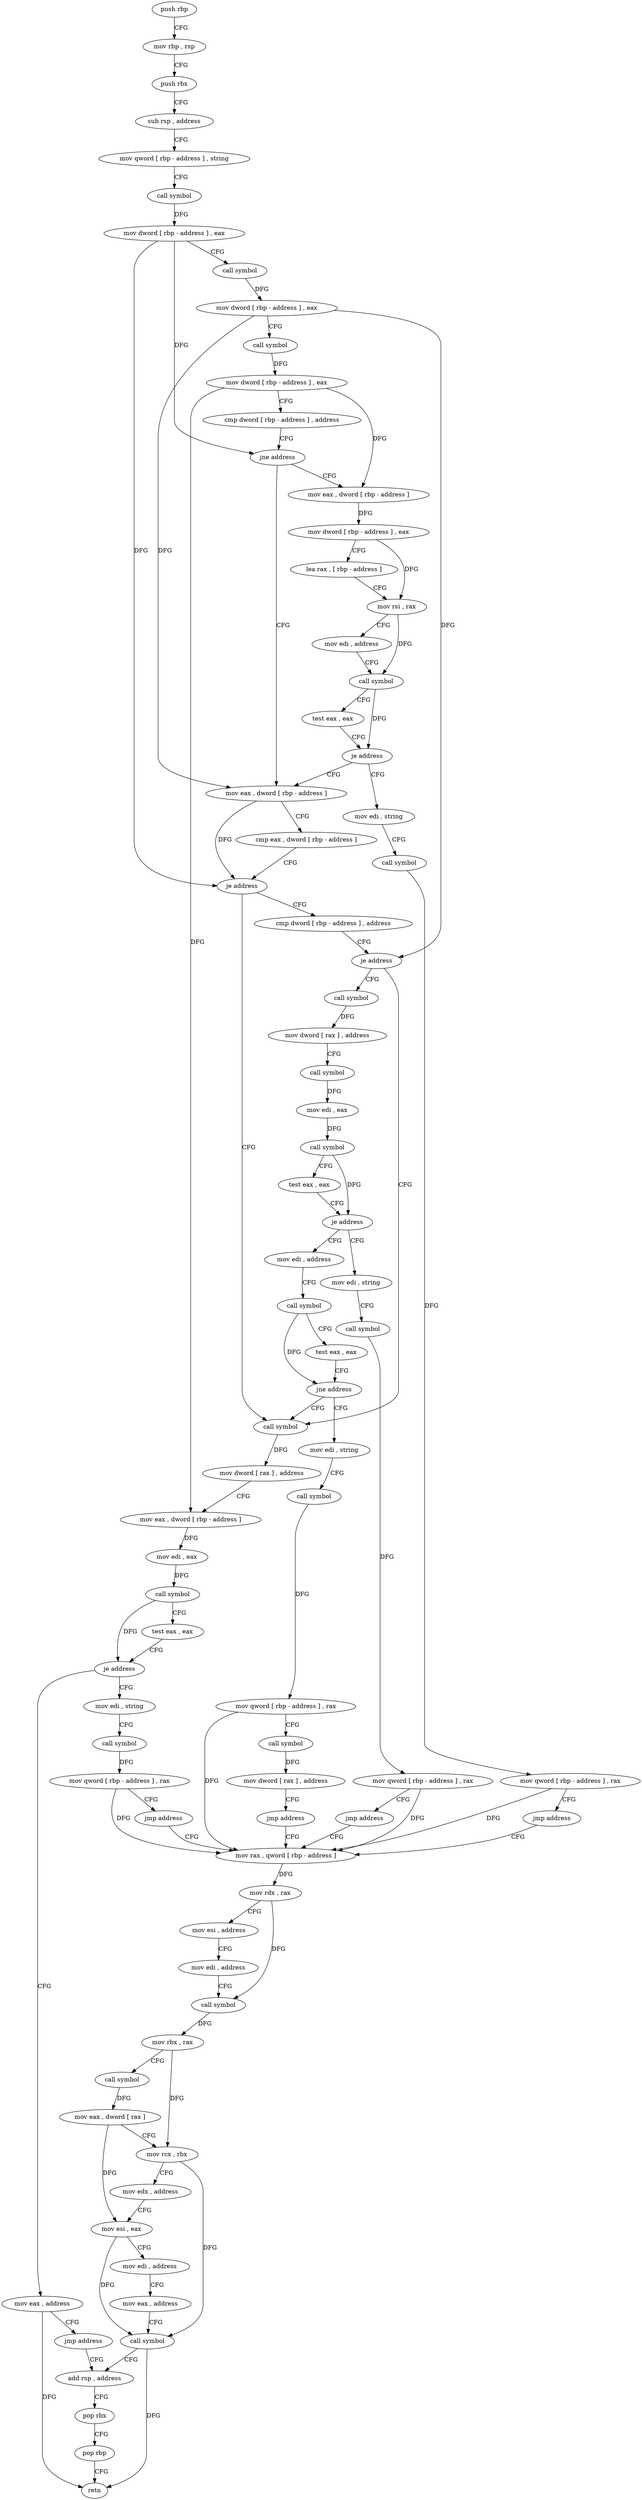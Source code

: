 digraph "func" {
"4212618" [label = "push rbp" ]
"4212619" [label = "mov rbp , rsp" ]
"4212622" [label = "push rbx" ]
"4212623" [label = "sub rsp , address" ]
"4212627" [label = "mov qword [ rbp - address ] , string" ]
"4212635" [label = "call symbol" ]
"4212640" [label = "mov dword [ rbp - address ] , eax" ]
"4212643" [label = "call symbol" ]
"4212648" [label = "mov dword [ rbp - address ] , eax" ]
"4212651" [label = "call symbol" ]
"4212656" [label = "mov dword [ rbp - address ] , eax" ]
"4212659" [label = "cmp dword [ rbp - address ] , address" ]
"4212663" [label = "jne address" ]
"4212711" [label = "mov eax , dword [ rbp - address ]" ]
"4212665" [label = "mov eax , dword [ rbp - address ]" ]
"4212714" [label = "cmp eax , dword [ rbp - address ]" ]
"4212717" [label = "je address" ]
"4212809" [label = "call symbol" ]
"4212719" [label = "cmp dword [ rbp - address ] , address" ]
"4212668" [label = "mov dword [ rbp - address ] , eax" ]
"4212671" [label = "lea rax , [ rbp - address ]" ]
"4212675" [label = "mov rsi , rax" ]
"4212678" [label = "mov edi , address" ]
"4212683" [label = "call symbol" ]
"4212688" [label = "test eax , eax" ]
"4212690" [label = "je address" ]
"4212692" [label = "mov edi , string" ]
"4212814" [label = "mov dword [ rax ] , address" ]
"4212820" [label = "mov eax , dword [ rbp - address ]" ]
"4212823" [label = "mov edi , eax" ]
"4212825" [label = "call symbol" ]
"4212830" [label = "test eax , eax" ]
"4212832" [label = "je address" ]
"4212850" [label = "mov eax , address" ]
"4212834" [label = "mov edi , string" ]
"4212723" [label = "je address" ]
"4212725" [label = "call symbol" ]
"4212697" [label = "call symbol" ]
"4212702" [label = "mov qword [ rbp - address ] , rax" ]
"4212706" [label = "jmp address" ]
"4212857" [label = "mov rax , qword [ rbp - address ]" ]
"4212855" [label = "jmp address" ]
"4212914" [label = "add rsp , address" ]
"4212839" [label = "call symbol" ]
"4212844" [label = "mov qword [ rbp - address ] , rax" ]
"4212848" [label = "jmp address" ]
"4212730" [label = "mov dword [ rax ] , address" ]
"4212736" [label = "call symbol" ]
"4212741" [label = "mov edi , eax" ]
"4212743" [label = "call symbol" ]
"4212748" [label = "test eax , eax" ]
"4212750" [label = "je address" ]
"4212768" [label = "mov edi , address" ]
"4212752" [label = "mov edi , string" ]
"4212861" [label = "mov rdx , rax" ]
"4212864" [label = "mov esi , address" ]
"4212869" [label = "mov edi , address" ]
"4212874" [label = "call symbol" ]
"4212879" [label = "mov rbx , rax" ]
"4212882" [label = "call symbol" ]
"4212887" [label = "mov eax , dword [ rax ]" ]
"4212889" [label = "mov rcx , rbx" ]
"4212892" [label = "mov edx , address" ]
"4212897" [label = "mov esi , eax" ]
"4212899" [label = "mov edi , address" ]
"4212904" [label = "mov eax , address" ]
"4212909" [label = "call symbol" ]
"4212918" [label = "pop rbx" ]
"4212919" [label = "pop rbp" ]
"4212920" [label = "retn" ]
"4212773" [label = "call symbol" ]
"4212778" [label = "test eax , eax" ]
"4212780" [label = "jne address" ]
"4212782" [label = "mov edi , string" ]
"4212757" [label = "call symbol" ]
"4212762" [label = "mov qword [ rbp - address ] , rax" ]
"4212766" [label = "jmp address" ]
"4212787" [label = "call symbol" ]
"4212792" [label = "mov qword [ rbp - address ] , rax" ]
"4212796" [label = "call symbol" ]
"4212801" [label = "mov dword [ rax ] , address" ]
"4212807" [label = "jmp address" ]
"4212618" -> "4212619" [ label = "CFG" ]
"4212619" -> "4212622" [ label = "CFG" ]
"4212622" -> "4212623" [ label = "CFG" ]
"4212623" -> "4212627" [ label = "CFG" ]
"4212627" -> "4212635" [ label = "CFG" ]
"4212635" -> "4212640" [ label = "DFG" ]
"4212640" -> "4212643" [ label = "CFG" ]
"4212640" -> "4212663" [ label = "DFG" ]
"4212640" -> "4212717" [ label = "DFG" ]
"4212643" -> "4212648" [ label = "DFG" ]
"4212648" -> "4212651" [ label = "CFG" ]
"4212648" -> "4212711" [ label = "DFG" ]
"4212648" -> "4212723" [ label = "DFG" ]
"4212651" -> "4212656" [ label = "DFG" ]
"4212656" -> "4212659" [ label = "CFG" ]
"4212656" -> "4212665" [ label = "DFG" ]
"4212656" -> "4212820" [ label = "DFG" ]
"4212659" -> "4212663" [ label = "CFG" ]
"4212663" -> "4212711" [ label = "CFG" ]
"4212663" -> "4212665" [ label = "CFG" ]
"4212711" -> "4212714" [ label = "CFG" ]
"4212711" -> "4212717" [ label = "DFG" ]
"4212665" -> "4212668" [ label = "DFG" ]
"4212714" -> "4212717" [ label = "CFG" ]
"4212717" -> "4212809" [ label = "CFG" ]
"4212717" -> "4212719" [ label = "CFG" ]
"4212809" -> "4212814" [ label = "DFG" ]
"4212719" -> "4212723" [ label = "CFG" ]
"4212668" -> "4212671" [ label = "CFG" ]
"4212668" -> "4212675" [ label = "DFG" ]
"4212671" -> "4212675" [ label = "CFG" ]
"4212675" -> "4212678" [ label = "CFG" ]
"4212675" -> "4212683" [ label = "DFG" ]
"4212678" -> "4212683" [ label = "CFG" ]
"4212683" -> "4212688" [ label = "CFG" ]
"4212683" -> "4212690" [ label = "DFG" ]
"4212688" -> "4212690" [ label = "CFG" ]
"4212690" -> "4212711" [ label = "CFG" ]
"4212690" -> "4212692" [ label = "CFG" ]
"4212692" -> "4212697" [ label = "CFG" ]
"4212814" -> "4212820" [ label = "CFG" ]
"4212820" -> "4212823" [ label = "DFG" ]
"4212823" -> "4212825" [ label = "DFG" ]
"4212825" -> "4212830" [ label = "CFG" ]
"4212825" -> "4212832" [ label = "DFG" ]
"4212830" -> "4212832" [ label = "CFG" ]
"4212832" -> "4212850" [ label = "CFG" ]
"4212832" -> "4212834" [ label = "CFG" ]
"4212850" -> "4212855" [ label = "CFG" ]
"4212850" -> "4212920" [ label = "DFG" ]
"4212834" -> "4212839" [ label = "CFG" ]
"4212723" -> "4212809" [ label = "CFG" ]
"4212723" -> "4212725" [ label = "CFG" ]
"4212725" -> "4212730" [ label = "DFG" ]
"4212697" -> "4212702" [ label = "DFG" ]
"4212702" -> "4212706" [ label = "CFG" ]
"4212702" -> "4212857" [ label = "DFG" ]
"4212706" -> "4212857" [ label = "CFG" ]
"4212857" -> "4212861" [ label = "DFG" ]
"4212855" -> "4212914" [ label = "CFG" ]
"4212914" -> "4212918" [ label = "CFG" ]
"4212839" -> "4212844" [ label = "DFG" ]
"4212844" -> "4212848" [ label = "CFG" ]
"4212844" -> "4212857" [ label = "DFG" ]
"4212848" -> "4212857" [ label = "CFG" ]
"4212730" -> "4212736" [ label = "CFG" ]
"4212736" -> "4212741" [ label = "DFG" ]
"4212741" -> "4212743" [ label = "DFG" ]
"4212743" -> "4212748" [ label = "CFG" ]
"4212743" -> "4212750" [ label = "DFG" ]
"4212748" -> "4212750" [ label = "CFG" ]
"4212750" -> "4212768" [ label = "CFG" ]
"4212750" -> "4212752" [ label = "CFG" ]
"4212768" -> "4212773" [ label = "CFG" ]
"4212752" -> "4212757" [ label = "CFG" ]
"4212861" -> "4212864" [ label = "CFG" ]
"4212861" -> "4212874" [ label = "DFG" ]
"4212864" -> "4212869" [ label = "CFG" ]
"4212869" -> "4212874" [ label = "CFG" ]
"4212874" -> "4212879" [ label = "DFG" ]
"4212879" -> "4212882" [ label = "CFG" ]
"4212879" -> "4212889" [ label = "DFG" ]
"4212882" -> "4212887" [ label = "DFG" ]
"4212887" -> "4212889" [ label = "CFG" ]
"4212887" -> "4212897" [ label = "DFG" ]
"4212889" -> "4212892" [ label = "CFG" ]
"4212889" -> "4212909" [ label = "DFG" ]
"4212892" -> "4212897" [ label = "CFG" ]
"4212897" -> "4212899" [ label = "CFG" ]
"4212897" -> "4212909" [ label = "DFG" ]
"4212899" -> "4212904" [ label = "CFG" ]
"4212904" -> "4212909" [ label = "CFG" ]
"4212909" -> "4212914" [ label = "CFG" ]
"4212909" -> "4212920" [ label = "DFG" ]
"4212918" -> "4212919" [ label = "CFG" ]
"4212919" -> "4212920" [ label = "CFG" ]
"4212773" -> "4212778" [ label = "CFG" ]
"4212773" -> "4212780" [ label = "DFG" ]
"4212778" -> "4212780" [ label = "CFG" ]
"4212780" -> "4212809" [ label = "CFG" ]
"4212780" -> "4212782" [ label = "CFG" ]
"4212782" -> "4212787" [ label = "CFG" ]
"4212757" -> "4212762" [ label = "DFG" ]
"4212762" -> "4212766" [ label = "CFG" ]
"4212762" -> "4212857" [ label = "DFG" ]
"4212766" -> "4212857" [ label = "CFG" ]
"4212787" -> "4212792" [ label = "DFG" ]
"4212792" -> "4212796" [ label = "CFG" ]
"4212792" -> "4212857" [ label = "DFG" ]
"4212796" -> "4212801" [ label = "DFG" ]
"4212801" -> "4212807" [ label = "CFG" ]
"4212807" -> "4212857" [ label = "CFG" ]
}
